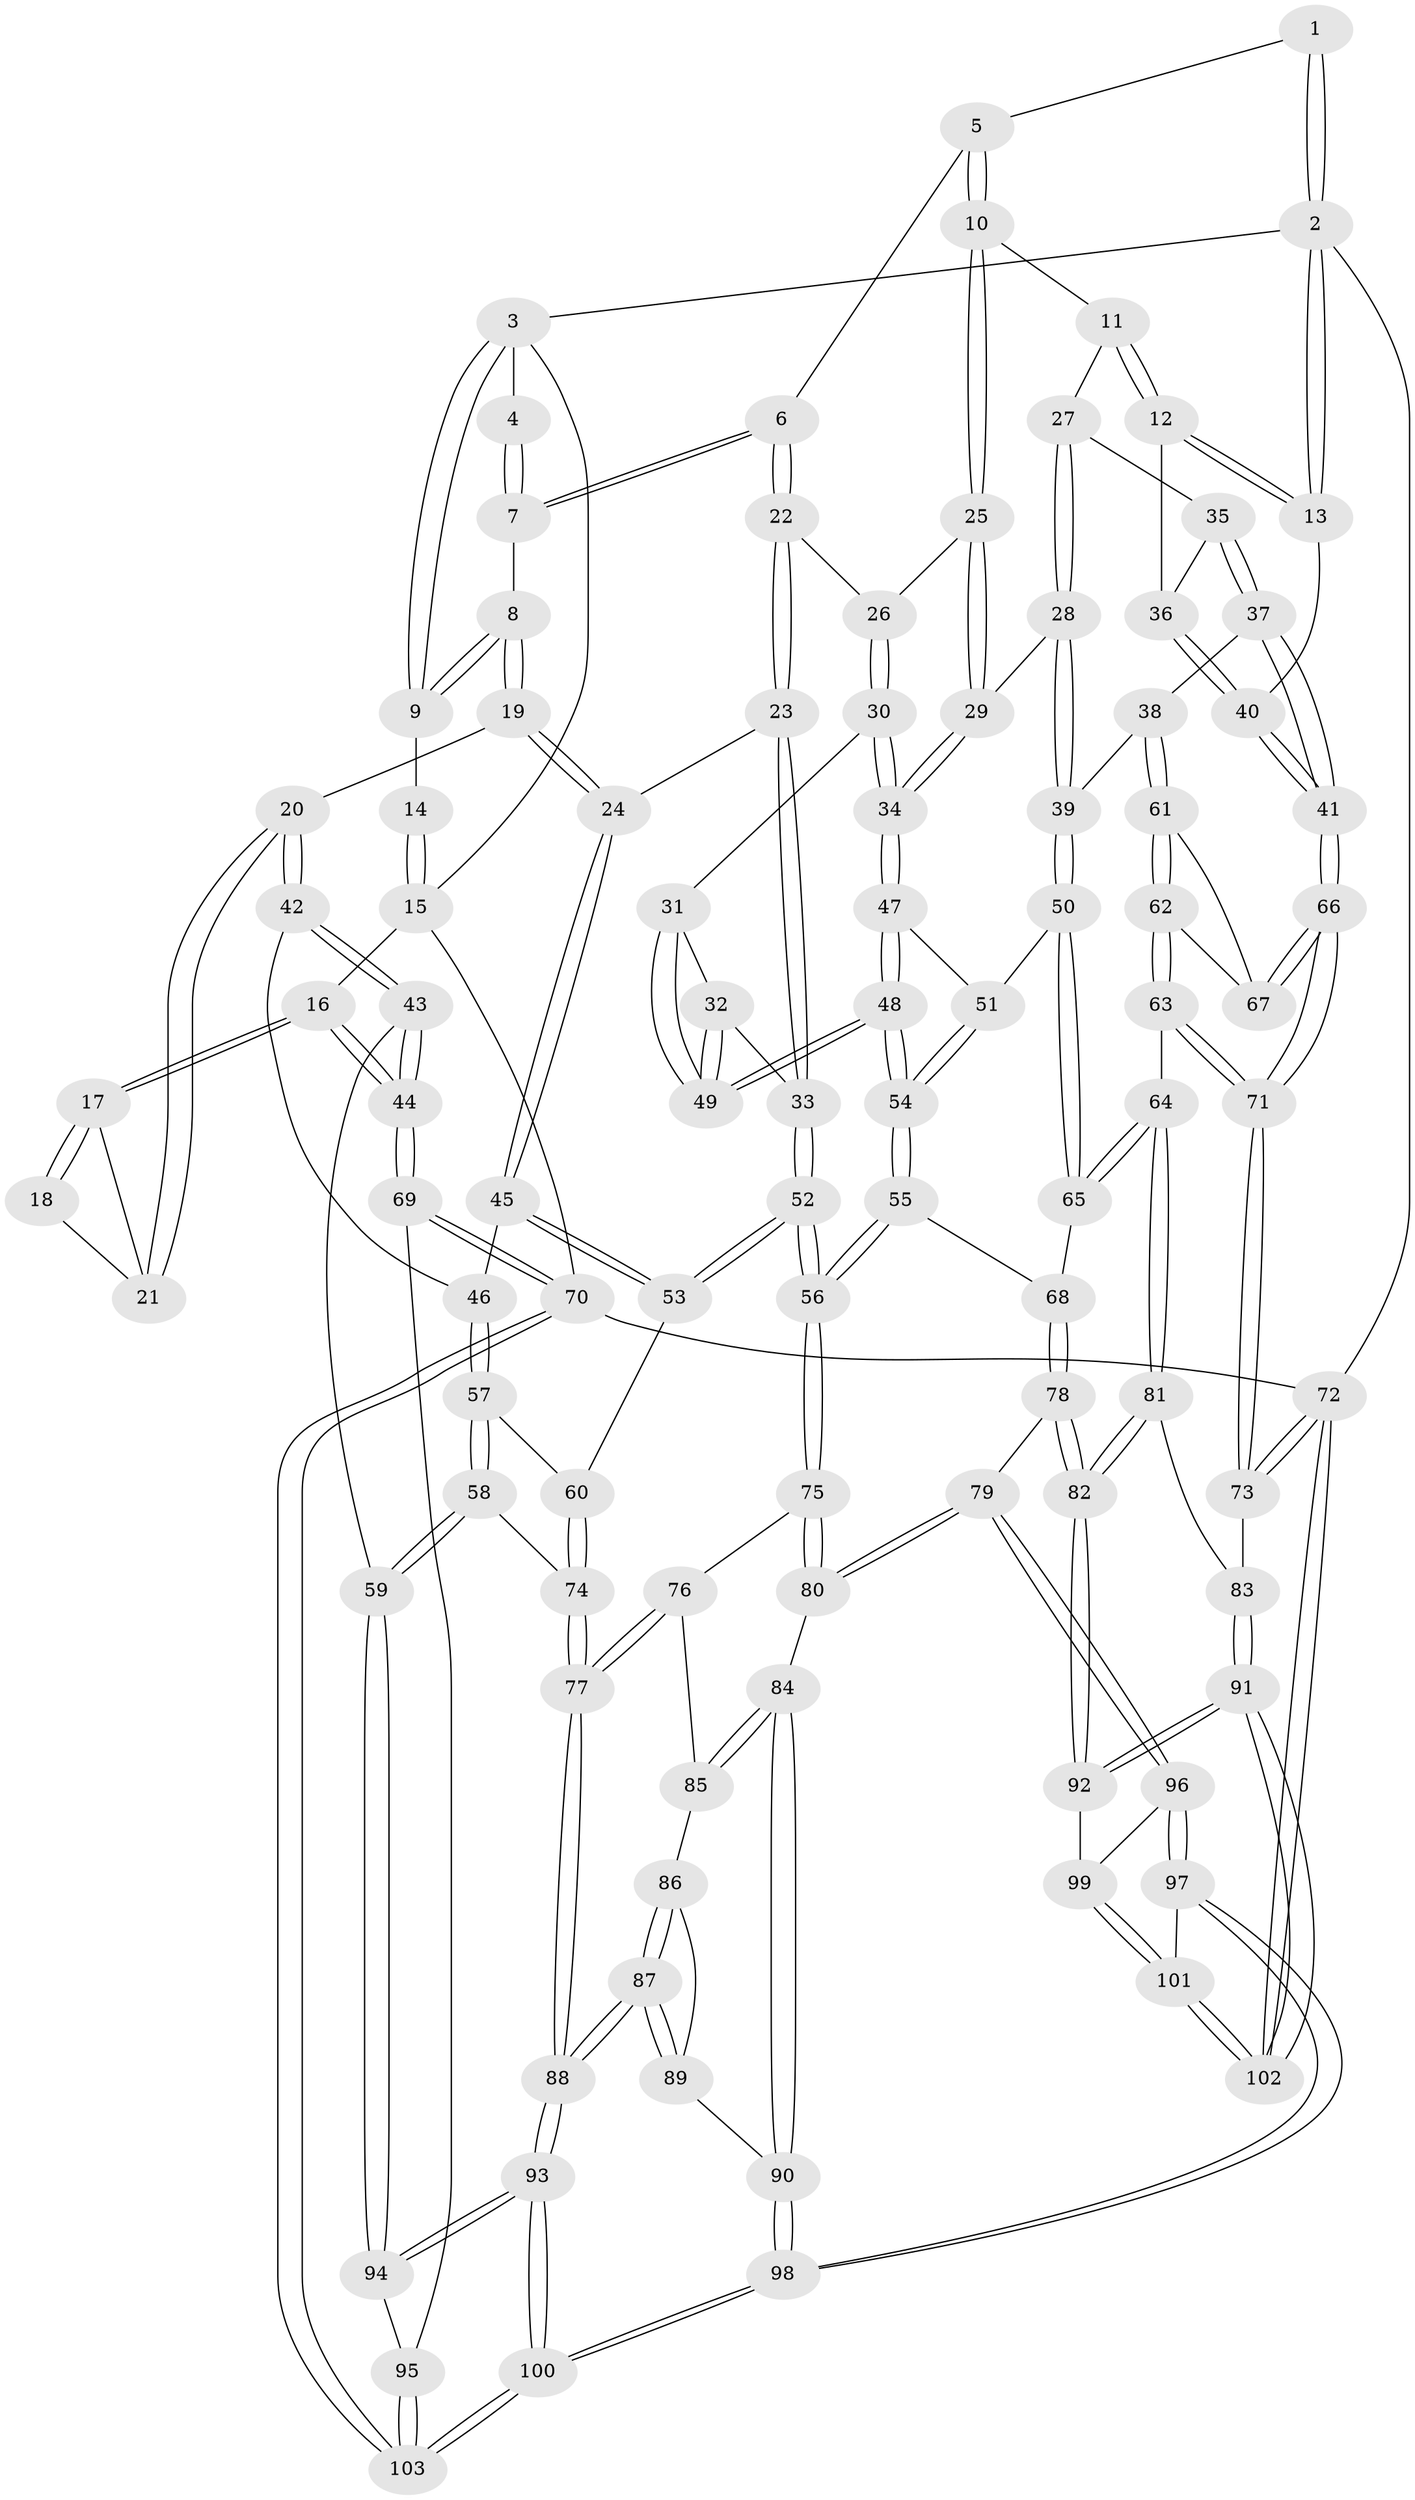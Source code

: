 // Generated by graph-tools (version 1.1) at 2025/38/03/09/25 02:38:28]
// undirected, 103 vertices, 254 edges
graph export_dot {
graph [start="1"]
  node [color=gray90,style=filled];
  1 [pos="+0.6487700338858373+0"];
  2 [pos="+1+0"];
  3 [pos="+0.2667579886605456+0"];
  4 [pos="+0.47129838574345406+0"];
  5 [pos="+0.692843179782072+0.003340243270109504"];
  6 [pos="+0.5109476085820104+0.1779313413239914"];
  7 [pos="+0.5036862106009441+0.16908978667427738"];
  8 [pos="+0.27201559733901676+0.09887297446155187"];
  9 [pos="+0.23516218043309603+0"];
  10 [pos="+0.7842271621872804+0.1552592863994731"];
  11 [pos="+0.8456475063797384+0.16250051600901025"];
  12 [pos="+1+0"];
  13 [pos="+1+0"];
  14 [pos="+0.13291305483474594+0.02799855673413265"];
  15 [pos="+0+0.16915553415166684"];
  16 [pos="+0+0.2651826950926202"];
  17 [pos="+0+0.24182929459357613"];
  18 [pos="+0.10113446202413785+0.09839991283863297"];
  19 [pos="+0.2500358853282316+0.21271620757847423"];
  20 [pos="+0.1554931537700505+0.266094605086288"];
  21 [pos="+0.11830270463524234+0.25634304065361324"];
  22 [pos="+0.515459352611025+0.1927750071003476"];
  23 [pos="+0.4464744165711399+0.322972630072246"];
  24 [pos="+0.3486285521585919+0.3159031987595108"];
  25 [pos="+0.7392257273363282+0.1991376835495073"];
  26 [pos="+0.6508067072643112+0.23261876249311694"];
  27 [pos="+0.8756994827034716+0.2766915129745888"];
  28 [pos="+0.7949027787164592+0.3805894047833864"];
  29 [pos="+0.7525890602148295+0.3450674609775805"];
  30 [pos="+0.6302053627082803+0.35223620926025906"];
  31 [pos="+0.5947562262492168+0.35367313241537535"];
  32 [pos="+0.46180651497578384+0.33028638403527905"];
  33 [pos="+0.4466733279115405+0.3232827457923148"];
  34 [pos="+0.6547689610439521+0.38748616471123376"];
  35 [pos="+0.9043024176502975+0.3110624793630345"];
  36 [pos="+0.9424733980568869+0.29783929930835507"];
  37 [pos="+0.9473996356536778+0.4091501084176903"];
  38 [pos="+0.8550313265745839+0.4427685237926687"];
  39 [pos="+0.8103252053177334+0.42651119923126346"];
  40 [pos="+1+0.2946809140801278"];
  41 [pos="+1+0.48400468294626886"];
  42 [pos="+0.15334537973453669+0.35267844300929735"];
  43 [pos="+0+0.5985299243103136"];
  44 [pos="+0+0.5937223827802044"];
  45 [pos="+0.29450483254470305+0.41042562828401635"];
  46 [pos="+0.2565025502232577+0.42787358845241324"];
  47 [pos="+0.65577224738978+0.4107510393497068"];
  48 [pos="+0.5667479836061714+0.4642422319668091"];
  49 [pos="+0.5527129024775885+0.4326596436437497"];
  50 [pos="+0.7202310050196724+0.4842833716256374"];
  51 [pos="+0.6819935079635338+0.44545297668140826"];
  52 [pos="+0.441360812979243+0.5773064844029849"];
  53 [pos="+0.4288693494698919+0.5750522820031658"];
  54 [pos="+0.5230926097729213+0.5712091379165781"];
  55 [pos="+0.5195306264714921+0.578553585635036"];
  56 [pos="+0.4610053832551441+0.5917232203498383"];
  57 [pos="+0.1947850737212214+0.5487600583390843"];
  58 [pos="+0.032463011392264776+0.6167313058916466"];
  59 [pos="+0.022641734360992233+0.6167166402101001"];
  60 [pos="+0.3610655287457042+0.5846249102461117"];
  61 [pos="+0.8562297603549869+0.4859368987708536"];
  62 [pos="+0.8514934870553093+0.5330725741774011"];
  63 [pos="+0.8227239399208651+0.6173392364471147"];
  64 [pos="+0.7831155680136853+0.6425587286138805"];
  65 [pos="+0.707662991480346+0.6113133418098569"];
  66 [pos="+1+0.5805451904170912"];
  67 [pos="+0.9441160895936156+0.5326756959786945"];
  68 [pos="+0.6735735208273865+0.6202826226951383"];
  69 [pos="+0+0.7097625519142656"];
  70 [pos="+0+1"];
  71 [pos="+1+0.6001855205282276"];
  72 [pos="+1+1"];
  73 [pos="+1+0.6747071331403407"];
  74 [pos="+0.24419859268083066+0.7350604753696565"];
  75 [pos="+0.45870184120616675+0.61970531684585"];
  76 [pos="+0.4344144303698337+0.6949421384792361"];
  77 [pos="+0.31374614399350587+0.8270065117894398"];
  78 [pos="+0.6206299331843368+0.79093465462534"];
  79 [pos="+0.6193780336431647+0.7920302556613366"];
  80 [pos="+0.5984686872625335+0.7907468042882965"];
  81 [pos="+0.8101851485979068+0.7259449911031031"];
  82 [pos="+0.7897345985255109+0.8048946051367956"];
  83 [pos="+0.9002037193096801+0.7399672528699172"];
  84 [pos="+0.5704299897966323+0.8012269755240524"];
  85 [pos="+0.46772737184321034+0.7473833842134558"];
  86 [pos="+0.47677430496116396+0.795244353220451"];
  87 [pos="+0.34358483255751365+0.8493557314684316"];
  88 [pos="+0.31398415815436126+0.8566020587432358"];
  89 [pos="+0.48687045847227933+0.8210446335328915"];
  90 [pos="+0.515592543347128+0.84530163137942"];
  91 [pos="+0.9721939504443337+1"];
  92 [pos="+0.8025702144397666+0.8594883441663742"];
  93 [pos="+0.30259691340988953+0.935558452089769"];
  94 [pos="+0.13177570977593342+0.8811193443812031"];
  95 [pos="+0.07603568408461775+0.9206797742965454"];
  96 [pos="+0.6369076661733925+0.891311163427637"];
  97 [pos="+0.5056993331821279+1"];
  98 [pos="+0.442925153074697+1"];
  99 [pos="+0.7328153265458761+0.8857430592986518"];
  100 [pos="+0.3931671458719001+1"];
  101 [pos="+0.6206265574918564+1"];
  102 [pos="+1+1"];
  103 [pos="+0+1"];
  1 -- 2;
  1 -- 2;
  1 -- 5;
  2 -- 3;
  2 -- 13;
  2 -- 13;
  2 -- 72;
  3 -- 4;
  3 -- 9;
  3 -- 9;
  3 -- 15;
  4 -- 7;
  4 -- 7;
  5 -- 6;
  5 -- 10;
  5 -- 10;
  6 -- 7;
  6 -- 7;
  6 -- 22;
  6 -- 22;
  7 -- 8;
  8 -- 9;
  8 -- 9;
  8 -- 19;
  8 -- 19;
  9 -- 14;
  10 -- 11;
  10 -- 25;
  10 -- 25;
  11 -- 12;
  11 -- 12;
  11 -- 27;
  12 -- 13;
  12 -- 13;
  12 -- 36;
  13 -- 40;
  14 -- 15;
  14 -- 15;
  15 -- 16;
  15 -- 70;
  16 -- 17;
  16 -- 17;
  16 -- 44;
  16 -- 44;
  17 -- 18;
  17 -- 18;
  17 -- 21;
  18 -- 21;
  19 -- 20;
  19 -- 24;
  19 -- 24;
  20 -- 21;
  20 -- 21;
  20 -- 42;
  20 -- 42;
  22 -- 23;
  22 -- 23;
  22 -- 26;
  23 -- 24;
  23 -- 33;
  23 -- 33;
  24 -- 45;
  24 -- 45;
  25 -- 26;
  25 -- 29;
  25 -- 29;
  26 -- 30;
  26 -- 30;
  27 -- 28;
  27 -- 28;
  27 -- 35;
  28 -- 29;
  28 -- 39;
  28 -- 39;
  29 -- 34;
  29 -- 34;
  30 -- 31;
  30 -- 34;
  30 -- 34;
  31 -- 32;
  31 -- 49;
  31 -- 49;
  32 -- 33;
  32 -- 49;
  32 -- 49;
  33 -- 52;
  33 -- 52;
  34 -- 47;
  34 -- 47;
  35 -- 36;
  35 -- 37;
  35 -- 37;
  36 -- 40;
  36 -- 40;
  37 -- 38;
  37 -- 41;
  37 -- 41;
  38 -- 39;
  38 -- 61;
  38 -- 61;
  39 -- 50;
  39 -- 50;
  40 -- 41;
  40 -- 41;
  41 -- 66;
  41 -- 66;
  42 -- 43;
  42 -- 43;
  42 -- 46;
  43 -- 44;
  43 -- 44;
  43 -- 59;
  44 -- 69;
  44 -- 69;
  45 -- 46;
  45 -- 53;
  45 -- 53;
  46 -- 57;
  46 -- 57;
  47 -- 48;
  47 -- 48;
  47 -- 51;
  48 -- 49;
  48 -- 49;
  48 -- 54;
  48 -- 54;
  50 -- 51;
  50 -- 65;
  50 -- 65;
  51 -- 54;
  51 -- 54;
  52 -- 53;
  52 -- 53;
  52 -- 56;
  52 -- 56;
  53 -- 60;
  54 -- 55;
  54 -- 55;
  55 -- 56;
  55 -- 56;
  55 -- 68;
  56 -- 75;
  56 -- 75;
  57 -- 58;
  57 -- 58;
  57 -- 60;
  58 -- 59;
  58 -- 59;
  58 -- 74;
  59 -- 94;
  59 -- 94;
  60 -- 74;
  60 -- 74;
  61 -- 62;
  61 -- 62;
  61 -- 67;
  62 -- 63;
  62 -- 63;
  62 -- 67;
  63 -- 64;
  63 -- 71;
  63 -- 71;
  64 -- 65;
  64 -- 65;
  64 -- 81;
  64 -- 81;
  65 -- 68;
  66 -- 67;
  66 -- 67;
  66 -- 71;
  66 -- 71;
  68 -- 78;
  68 -- 78;
  69 -- 70;
  69 -- 70;
  69 -- 95;
  70 -- 103;
  70 -- 103;
  70 -- 72;
  71 -- 73;
  71 -- 73;
  72 -- 73;
  72 -- 73;
  72 -- 102;
  72 -- 102;
  73 -- 83;
  74 -- 77;
  74 -- 77;
  75 -- 76;
  75 -- 80;
  75 -- 80;
  76 -- 77;
  76 -- 77;
  76 -- 85;
  77 -- 88;
  77 -- 88;
  78 -- 79;
  78 -- 82;
  78 -- 82;
  79 -- 80;
  79 -- 80;
  79 -- 96;
  79 -- 96;
  80 -- 84;
  81 -- 82;
  81 -- 82;
  81 -- 83;
  82 -- 92;
  82 -- 92;
  83 -- 91;
  83 -- 91;
  84 -- 85;
  84 -- 85;
  84 -- 90;
  84 -- 90;
  85 -- 86;
  86 -- 87;
  86 -- 87;
  86 -- 89;
  87 -- 88;
  87 -- 88;
  87 -- 89;
  87 -- 89;
  88 -- 93;
  88 -- 93;
  89 -- 90;
  90 -- 98;
  90 -- 98;
  91 -- 92;
  91 -- 92;
  91 -- 102;
  91 -- 102;
  92 -- 99;
  93 -- 94;
  93 -- 94;
  93 -- 100;
  93 -- 100;
  94 -- 95;
  95 -- 103;
  95 -- 103;
  96 -- 97;
  96 -- 97;
  96 -- 99;
  97 -- 98;
  97 -- 98;
  97 -- 101;
  98 -- 100;
  98 -- 100;
  99 -- 101;
  99 -- 101;
  100 -- 103;
  100 -- 103;
  101 -- 102;
  101 -- 102;
}

